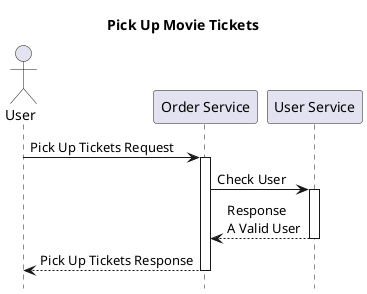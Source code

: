 @startuml
hide footbox
title Pick Up Movie Tickets

actor User
participant "Order Service" as OS
participant "User Service" as US

User -> OS: Pick Up Tickets Request
activate OS

OS -> US: Check User
activate US
US --> OS: Response\nA Valid User
deactivate US

OS --> User: Pick Up Tickets Response
deactivate OS

@enduml